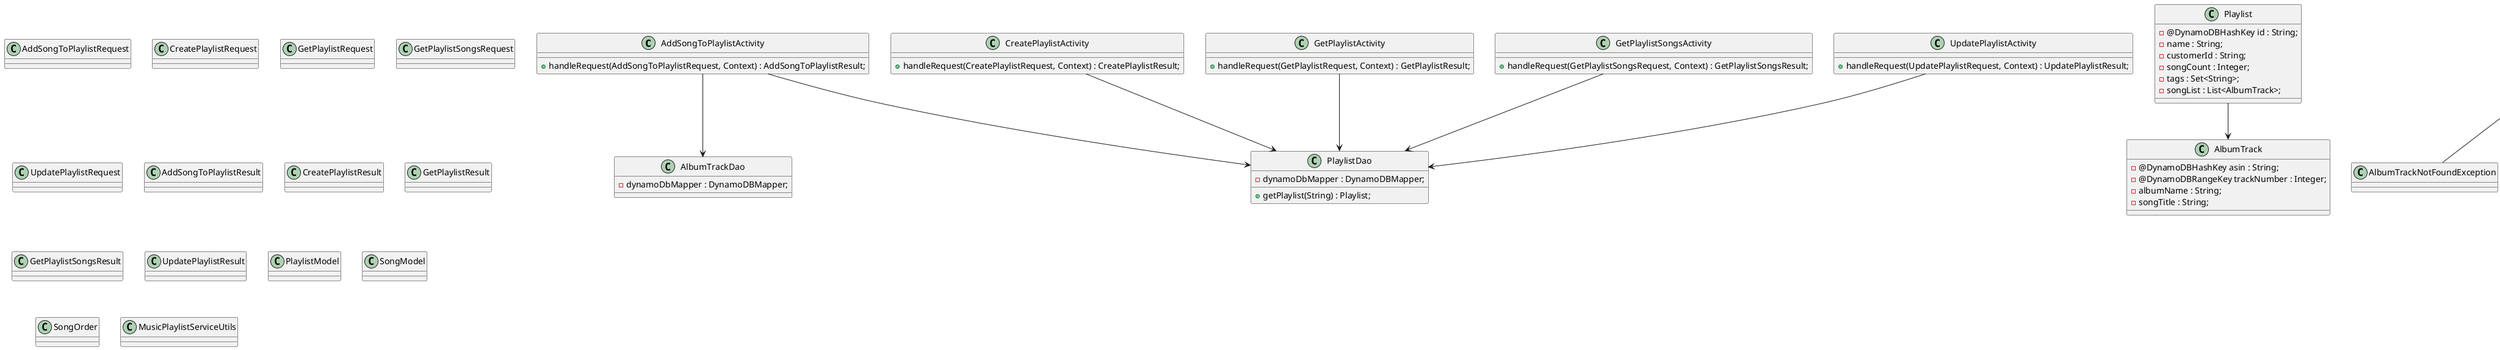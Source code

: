 @startuml
'https://plantuml.com/sequence-diagram


class AddSongToPlaylistActivity{
+ handleRequest(AddSongToPlaylistRequest, Context) : AddSongToPlaylistResult;
}
class CreatePlaylistActivity{
+ handleRequest(CreatePlaylistRequest, Context) : CreatePlaylistResult;
}
class GetPlaylistActivity{
+ handleRequest(GetPlaylistRequest, Context) : GetPlaylistResult;
}
class GetPlaylistSongsActivity{
+ handleRequest(GetPlaylistSongsRequest, Context) : GetPlaylistSongsResult;
}
class UpdatePlaylistActivity{
+ handleRequest(UpdatePlaylistRequest, Context) : UpdatePlaylistResult;
}

class AlbumTrack{
-@DynamoDBHashKey asin : String;
-@DynamoDBRangeKey trackNumber : Integer;
-albumName : String;
-songTitle : String;

}
class Playlist{
-@DynamoDBHashKey id : String;
-name : String;
-customerId : String;
-songCount : Integer;
-tags : Set<String>;
-songList : List<AlbumTrack>;
}

class AlbumTrackDao{
- dynamoDbMapper : DynamoDBMapper;
}
class PlaylistDao{
- dynamoDbMapper : DynamoDBMapper;
+ getPlaylist(String) : Playlist;
}

class AlbumTrackNotFoundException{
}
class InvalidAttributeValueException{
}
class PlaylistNotFoundException{
}
class InvalidAttributeChangeException{
}

class AddSongToPlaylistRequest{
}
class CreatePlaylistRequest{
}
class GetPlaylistRequest{
}
class GetPlaylistSongsRequest{
}
class UpdatePlaylistRequest{
}

class AddSongToPlaylistResult{
}
class CreatePlaylistResult{
}
class GetPlaylistResult{
}
class GetPlaylistSongsResult{
}
class UpdatePlaylistResult{
}

class PlaylistModel{
}
class SongModel{
}
class SongOrder{
}
class MusicPlaylistServiceUtils{
}

Playlist --> AlbumTrack
AddSongToPlaylistActivity --> AlbumTrackDao
CreatePlaylistActivity --> PlaylistDao
AddSongToPlaylistActivity --> PlaylistDao
GetPlaylistActivity --> PlaylistDao
GetPlaylistSongsActivity --> PlaylistDao
UpdatePlaylistActivity --> PlaylistDao

RuntimeException <|-- InvalidAttributeValueException
RuntimeException <|-- AlbumTrackNotFoundException
RuntimeException <|-- PlaylistNotFoundException
InvalidAttributeException <|-- InvalidAttributeChangeException
InvalidAttributeException <|-- InvalidAttributeValueException

@enduml
